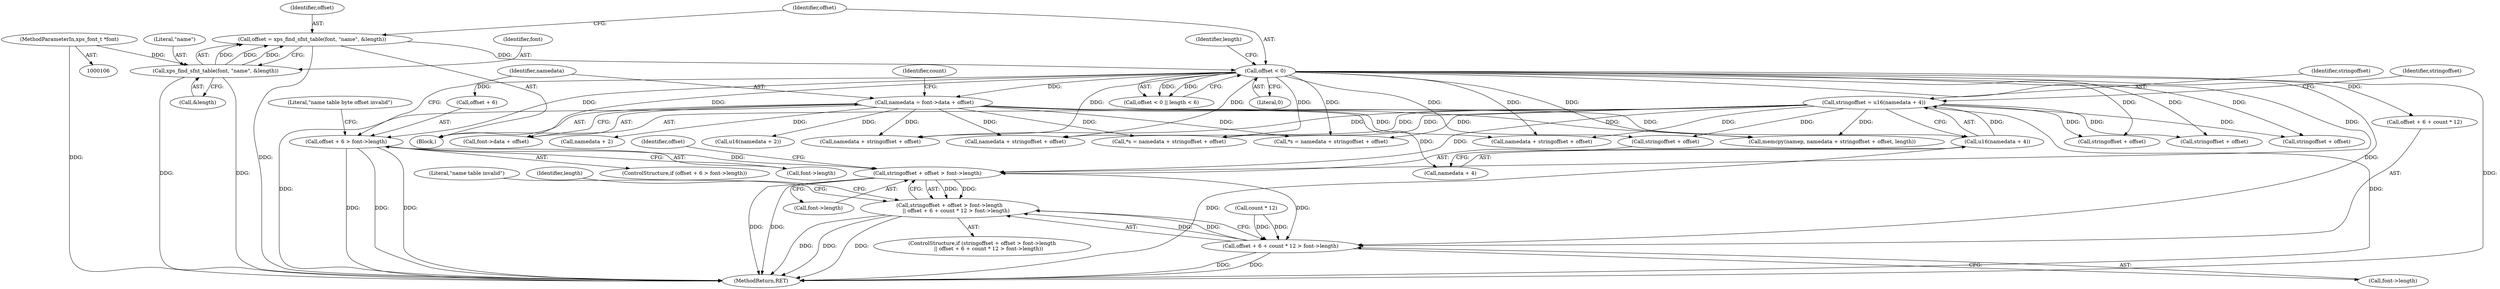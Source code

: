 digraph "0_ghostscript_d2ab84732936b6e7e5a461dc94344902965e9a06@pointer" {
"1000176" [label="(Call,stringoffset + offset > font->length)"];
"1000168" [label="(Call,stringoffset = u16(namedata + 4))"];
"1000170" [label="(Call,u16(namedata + 4))"];
"1000155" [label="(Call,namedata = font->data + offset)"];
"1000133" [label="(Call,offset < 0)"];
"1000124" [label="(Call,offset = xps_find_sfnt_table(font, \"name\", &length))"];
"1000126" [label="(Call,xps_find_sfnt_table(font, \"name\", &length))"];
"1000107" [label="(MethodParameterIn,xps_font_t *font)"];
"1000144" [label="(Call,offset + 6 > font->length)"];
"1000175" [label="(Call,stringoffset + offset > font->length\n        || offset + 6 + count * 12 > font->length)"];
"1000183" [label="(Call,offset + 6 + count * 12 > font->length)"];
"1000180" [label="(Call,font->length)"];
"1000157" [label="(Call,font->data + offset)"];
"1000169" [label="(Identifier,stringoffset)"];
"1000232" [label="(Call,stringoffset + offset)"];
"1000134" [label="(Identifier,offset)"];
"1000263" [label="(Call,*s = namedata + stringoffset + offset)"];
"1000137" [label="(Identifier,length)"];
"1000184" [label="(Call,offset + 6 + count * 12)"];
"1000143" [label="(ControlStructure,if (offset + 6 > font->length))"];
"1000148" [label="(Call,font->length)"];
"1000333" [label="(Call,namedata + stringoffset + offset)"];
"1000380" [label="(MethodReturn,RET)"];
"1000228" [label="(Call,memcpy(namep, namedata + stringoffset + offset, length))"];
"1000125" [label="(Identifier,offset)"];
"1000107" [label="(MethodParameterIn,xps_font_t *font)"];
"1000133" [label="(Call,offset < 0)"];
"1000145" [label="(Call,offset + 6)"];
"1000165" [label="(Call,namedata + 2)"];
"1000174" [label="(ControlStructure,if (stringoffset + offset > font->length\n        || offset + 6 + count * 12 > font->length))"];
"1000178" [label="(Identifier,stringoffset)"];
"1000230" [label="(Call,namedata + stringoffset + offset)"];
"1000132" [label="(Call,offset < 0 || length < 6)"];
"1000127" [label="(Identifier,font)"];
"1000177" [label="(Call,stringoffset + offset)"];
"1000144" [label="(Call,offset + 6 > font->length)"];
"1000196" [label="(Literal,\"name table invalid\")"];
"1000188" [label="(Call,count * 12)"];
"1000191" [label="(Call,font->length)"];
"1000124" [label="(Call,offset = xps_find_sfnt_table(font, \"name\", &length))"];
"1000200" [label="(Identifier,length)"];
"1000164" [label="(Call,u16(namedata + 2))"];
"1000163" [label="(Identifier,count)"];
"1000156" [label="(Identifier,namedata)"];
"1000185" [label="(Identifier,offset)"];
"1000175" [label="(Call,stringoffset + offset > font->length\n        || offset + 6 + count * 12 > font->length)"];
"1000128" [label="(Literal,\"name\")"];
"1000176" [label="(Call,stringoffset + offset > font->length)"];
"1000170" [label="(Call,u16(namedata + 4))"];
"1000331" [label="(Call,*s = namedata + stringoffset + offset)"];
"1000135" [label="(Literal,0)"];
"1000153" [label="(Literal,\"name table byte offset invalid\")"];
"1000168" [label="(Call,stringoffset = u16(namedata + 4))"];
"1000171" [label="(Call,namedata + 4)"];
"1000129" [label="(Call,&length)"];
"1000183" [label="(Call,offset + 6 + count * 12 > font->length)"];
"1000155" [label="(Call,namedata = font->data + offset)"];
"1000126" [label="(Call,xps_find_sfnt_table(font, \"name\", &length))"];
"1000267" [label="(Call,stringoffset + offset)"];
"1000265" [label="(Call,namedata + stringoffset + offset)"];
"1000109" [label="(Block,)"];
"1000335" [label="(Call,stringoffset + offset)"];
"1000176" -> "1000175"  [label="AST: "];
"1000176" -> "1000180"  [label="CFG: "];
"1000177" -> "1000176"  [label="AST: "];
"1000180" -> "1000176"  [label="AST: "];
"1000185" -> "1000176"  [label="CFG: "];
"1000175" -> "1000176"  [label="CFG: "];
"1000176" -> "1000380"  [label="DDG: "];
"1000176" -> "1000380"  [label="DDG: "];
"1000176" -> "1000175"  [label="DDG: "];
"1000176" -> "1000175"  [label="DDG: "];
"1000168" -> "1000176"  [label="DDG: "];
"1000133" -> "1000176"  [label="DDG: "];
"1000144" -> "1000176"  [label="DDG: "];
"1000176" -> "1000183"  [label="DDG: "];
"1000168" -> "1000109"  [label="AST: "];
"1000168" -> "1000170"  [label="CFG: "];
"1000169" -> "1000168"  [label="AST: "];
"1000170" -> "1000168"  [label="AST: "];
"1000178" -> "1000168"  [label="CFG: "];
"1000168" -> "1000380"  [label="DDG: "];
"1000170" -> "1000168"  [label="DDG: "];
"1000168" -> "1000177"  [label="DDG: "];
"1000168" -> "1000228"  [label="DDG: "];
"1000168" -> "1000230"  [label="DDG: "];
"1000168" -> "1000232"  [label="DDG: "];
"1000168" -> "1000263"  [label="DDG: "];
"1000168" -> "1000265"  [label="DDG: "];
"1000168" -> "1000267"  [label="DDG: "];
"1000168" -> "1000331"  [label="DDG: "];
"1000168" -> "1000333"  [label="DDG: "];
"1000168" -> "1000335"  [label="DDG: "];
"1000170" -> "1000171"  [label="CFG: "];
"1000171" -> "1000170"  [label="AST: "];
"1000170" -> "1000380"  [label="DDG: "];
"1000155" -> "1000170"  [label="DDG: "];
"1000155" -> "1000109"  [label="AST: "];
"1000155" -> "1000157"  [label="CFG: "];
"1000156" -> "1000155"  [label="AST: "];
"1000157" -> "1000155"  [label="AST: "];
"1000163" -> "1000155"  [label="CFG: "];
"1000155" -> "1000380"  [label="DDG: "];
"1000133" -> "1000155"  [label="DDG: "];
"1000155" -> "1000164"  [label="DDG: "];
"1000155" -> "1000165"  [label="DDG: "];
"1000155" -> "1000171"  [label="DDG: "];
"1000155" -> "1000228"  [label="DDG: "];
"1000155" -> "1000230"  [label="DDG: "];
"1000155" -> "1000263"  [label="DDG: "];
"1000155" -> "1000265"  [label="DDG: "];
"1000155" -> "1000331"  [label="DDG: "];
"1000155" -> "1000333"  [label="DDG: "];
"1000133" -> "1000132"  [label="AST: "];
"1000133" -> "1000135"  [label="CFG: "];
"1000134" -> "1000133"  [label="AST: "];
"1000135" -> "1000133"  [label="AST: "];
"1000137" -> "1000133"  [label="CFG: "];
"1000132" -> "1000133"  [label="CFG: "];
"1000133" -> "1000380"  [label="DDG: "];
"1000133" -> "1000132"  [label="DDG: "];
"1000133" -> "1000132"  [label="DDG: "];
"1000124" -> "1000133"  [label="DDG: "];
"1000133" -> "1000144"  [label="DDG: "];
"1000133" -> "1000145"  [label="DDG: "];
"1000133" -> "1000157"  [label="DDG: "];
"1000133" -> "1000177"  [label="DDG: "];
"1000133" -> "1000183"  [label="DDG: "];
"1000133" -> "1000184"  [label="DDG: "];
"1000133" -> "1000228"  [label="DDG: "];
"1000133" -> "1000230"  [label="DDG: "];
"1000133" -> "1000232"  [label="DDG: "];
"1000133" -> "1000263"  [label="DDG: "];
"1000133" -> "1000265"  [label="DDG: "];
"1000133" -> "1000267"  [label="DDG: "];
"1000133" -> "1000331"  [label="DDG: "];
"1000133" -> "1000333"  [label="DDG: "];
"1000133" -> "1000335"  [label="DDG: "];
"1000124" -> "1000109"  [label="AST: "];
"1000124" -> "1000126"  [label="CFG: "];
"1000125" -> "1000124"  [label="AST: "];
"1000126" -> "1000124"  [label="AST: "];
"1000134" -> "1000124"  [label="CFG: "];
"1000124" -> "1000380"  [label="DDG: "];
"1000126" -> "1000124"  [label="DDG: "];
"1000126" -> "1000124"  [label="DDG: "];
"1000126" -> "1000124"  [label="DDG: "];
"1000126" -> "1000129"  [label="CFG: "];
"1000127" -> "1000126"  [label="AST: "];
"1000128" -> "1000126"  [label="AST: "];
"1000129" -> "1000126"  [label="AST: "];
"1000126" -> "1000380"  [label="DDG: "];
"1000126" -> "1000380"  [label="DDG: "];
"1000107" -> "1000126"  [label="DDG: "];
"1000107" -> "1000106"  [label="AST: "];
"1000107" -> "1000380"  [label="DDG: "];
"1000144" -> "1000143"  [label="AST: "];
"1000144" -> "1000148"  [label="CFG: "];
"1000145" -> "1000144"  [label="AST: "];
"1000148" -> "1000144"  [label="AST: "];
"1000153" -> "1000144"  [label="CFG: "];
"1000156" -> "1000144"  [label="CFG: "];
"1000144" -> "1000380"  [label="DDG: "];
"1000144" -> "1000380"  [label="DDG: "];
"1000144" -> "1000380"  [label="DDG: "];
"1000175" -> "1000174"  [label="AST: "];
"1000175" -> "1000183"  [label="CFG: "];
"1000183" -> "1000175"  [label="AST: "];
"1000196" -> "1000175"  [label="CFG: "];
"1000200" -> "1000175"  [label="CFG: "];
"1000175" -> "1000380"  [label="DDG: "];
"1000175" -> "1000380"  [label="DDG: "];
"1000175" -> "1000380"  [label="DDG: "];
"1000183" -> "1000175"  [label="DDG: "];
"1000183" -> "1000175"  [label="DDG: "];
"1000183" -> "1000191"  [label="CFG: "];
"1000184" -> "1000183"  [label="AST: "];
"1000191" -> "1000183"  [label="AST: "];
"1000183" -> "1000380"  [label="DDG: "];
"1000183" -> "1000380"  [label="DDG: "];
"1000188" -> "1000183"  [label="DDG: "];
"1000188" -> "1000183"  [label="DDG: "];
}
